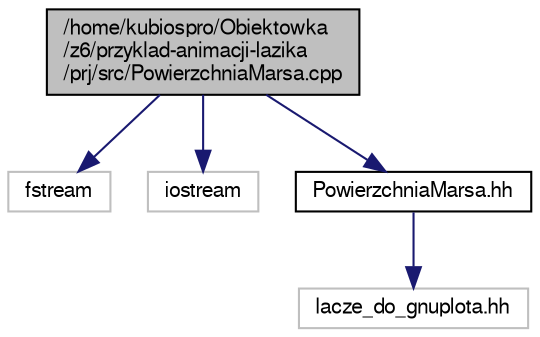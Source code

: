 digraph "/home/kubiospro/Obiektowka/z6/przyklad-animacji-lazika/prj/src/PowierzchniaMarsa.cpp"
{
 // LATEX_PDF_SIZE
  edge [fontname="FreeSans",fontsize="10",labelfontname="FreeSans",labelfontsize="10"];
  node [fontname="FreeSans",fontsize="10",shape=record];
  Node1 [label="/home/kubiospro/Obiektowka\l/z6/przyklad-animacji-lazika\l/prj/src/PowierzchniaMarsa.cpp",height=0.2,width=0.4,color="black", fillcolor="grey75", style="filled", fontcolor="black",tooltip=" "];
  Node1 -> Node2 [color="midnightblue",fontsize="10",style="solid",fontname="FreeSans"];
  Node2 [label="fstream",height=0.2,width=0.4,color="grey75", fillcolor="white", style="filled",tooltip=" "];
  Node1 -> Node3 [color="midnightblue",fontsize="10",style="solid",fontname="FreeSans"];
  Node3 [label="iostream",height=0.2,width=0.4,color="grey75", fillcolor="white", style="filled",tooltip=" "];
  Node1 -> Node4 [color="midnightblue",fontsize="10",style="solid",fontname="FreeSans"];
  Node4 [label="PowierzchniaMarsa.hh",height=0.2,width=0.4,color="black", fillcolor="white", style="filled",URL="$a00053.html",tooltip=" "];
  Node4 -> Node5 [color="midnightblue",fontsize="10",style="solid",fontname="FreeSans"];
  Node5 [label="lacze_do_gnuplota.hh",height=0.2,width=0.4,color="grey75", fillcolor="white", style="filled",tooltip=" "];
}
